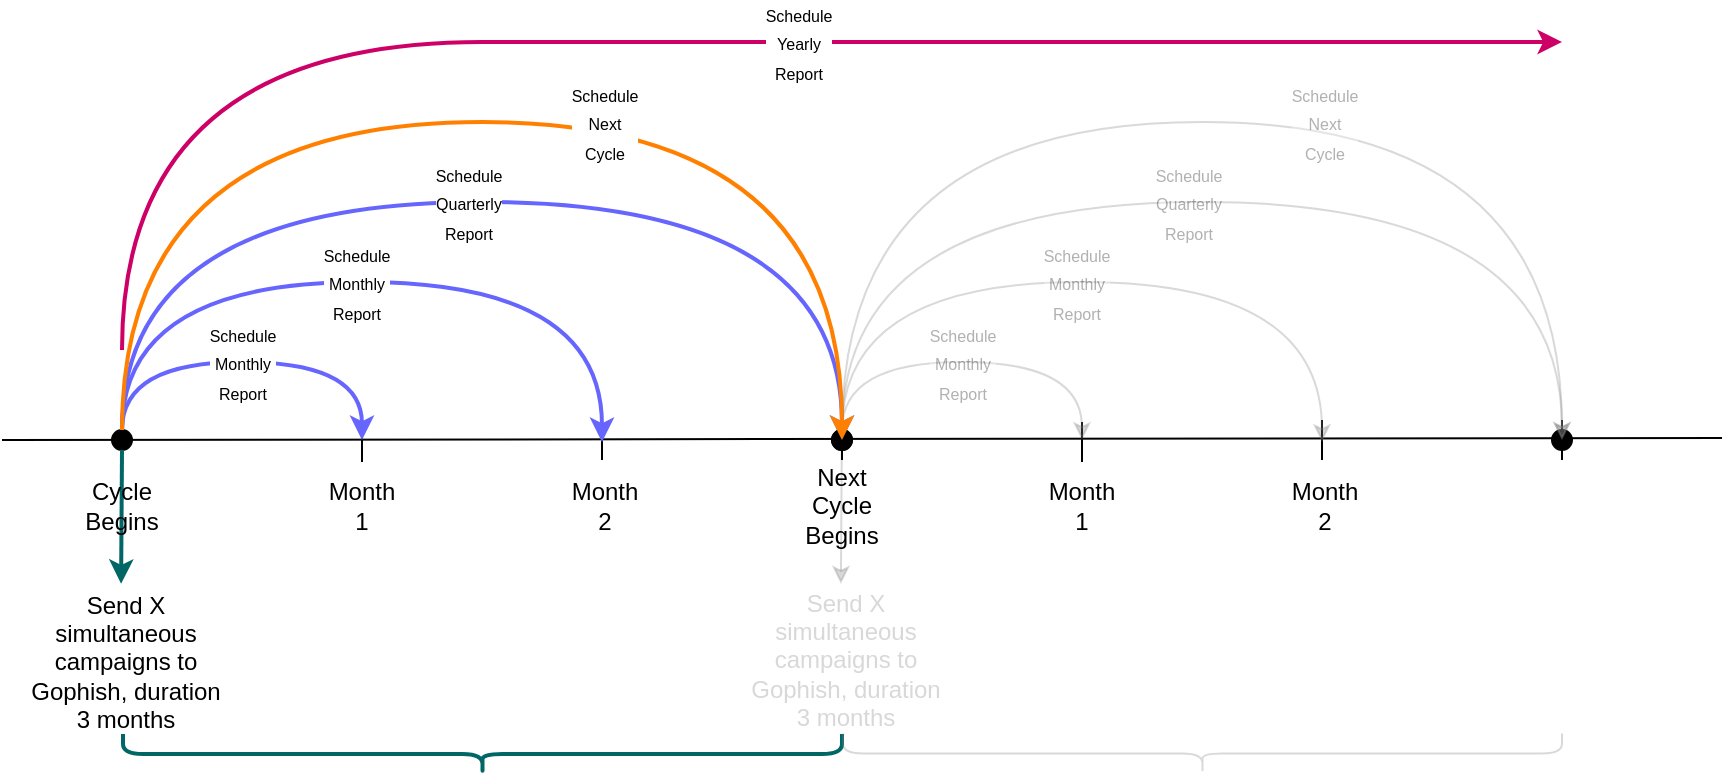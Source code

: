 <mxfile version="12.9.3" type="device"><diagram id="hYQs10yBJ8WJl8HyD1Oc" name="Page-1"><mxGraphModel dx="1042" dy="668" grid="1" gridSize="10" guides="1" tooltips="1" connect="1" arrows="1" fold="1" page="1" pageScale="1" pageWidth="1100" pageHeight="850" math="0" shadow="0"><root><mxCell id="0"/><mxCell id="1" parent="0"/><mxCell id="PnYl7JPADPQ7qTYcv_9s-47" value="" style="endArrow=classic;html=1;exitX=0.5;exitY=0;exitDx=0;exitDy=0;edgeStyle=orthogonalEdgeStyle;strokeColor=#CC0066;strokeWidth=2;curved=1;" parent="1" edge="1"><mxGeometry width="50" height="50" relative="1" as="geometry"><mxPoint x="80" y="394.0" as="sourcePoint"/><mxPoint x="800" y="240" as="targetPoint"/><Array as="points"><mxPoint x="80" y="240"/><mxPoint x="440" y="240"/></Array></mxGeometry></mxCell><mxCell id="PnYl7JPADPQ7qTYcv_9s-48" value="&lt;font style=&quot;font-size: 8px&quot;&gt;Schedule&lt;br&gt;Yearly &lt;br&gt;Report&lt;br&gt;&lt;/font&gt;" style="text;html=1;align=center;verticalAlign=middle;resizable=0;points=[];labelBackgroundColor=#ffffff;" parent="PnYl7JPADPQ7qTYcv_9s-47" vertex="1" connectable="0"><mxGeometry x="-0.033" relative="1" as="geometry"><mxPoint x="68.83" as="offset"/></mxGeometry></mxCell><mxCell id="PnYl7JPADPQ7qTYcv_9s-46" value="" style="endArrow=classic;html=1;strokeColor=#808080;exitX=0.5;exitY=1;exitDx=0;exitDy=0;entryX=0.475;entryY=0.125;entryDx=0;entryDy=0;entryPerimeter=0;strokeWidth=1;opacity=30;" parent="1" edge="1"><mxGeometry width="50" height="50" relative="1" as="geometry"><mxPoint x="439.89" y="444" as="sourcePoint"/><mxPoint x="439.44" y="510.875" as="targetPoint"/></mxGeometry></mxCell><mxCell id="PnYl7JPADPQ7qTYcv_9s-1" value="" style="endArrow=none;html=1;" parent="1" edge="1"><mxGeometry width="50" height="50" relative="1" as="geometry"><mxPoint x="20" y="439" as="sourcePoint"/><mxPoint x="880" y="438" as="targetPoint"/></mxGeometry></mxCell><mxCell id="PnYl7JPADPQ7qTYcv_9s-2" value="" style="ellipse;whiteSpace=wrap;html=1;aspect=fixed;fillColor=#000000;" parent="1" vertex="1"><mxGeometry x="75" y="434" width="10" height="10" as="geometry"/></mxCell><mxCell id="PnYl7JPADPQ7qTYcv_9s-4" value="" style="ellipse;whiteSpace=wrap;html=1;aspect=fixed;fillColor=#000000;" parent="1" vertex="1"><mxGeometry x="435" y="434" width="10" height="10" as="geometry"/></mxCell><mxCell id="PnYl7JPADPQ7qTYcv_9s-5" value="" style="endArrow=none;html=1;" parent="1" edge="1"><mxGeometry width="50" height="50" relative="1" as="geometry"><mxPoint x="200" y="450" as="sourcePoint"/><mxPoint x="200" y="430" as="targetPoint"/></mxGeometry></mxCell><mxCell id="PnYl7JPADPQ7qTYcv_9s-6" value="" style="endArrow=none;html=1;" parent="1" edge="1"><mxGeometry width="50" height="50" relative="1" as="geometry"><mxPoint x="320" y="449" as="sourcePoint"/><mxPoint x="320" y="429" as="targetPoint"/></mxGeometry></mxCell><mxCell id="PnYl7JPADPQ7qTYcv_9s-7" value="" style="endArrow=none;html=1;" parent="1" edge="1"><mxGeometry width="50" height="50" relative="1" as="geometry"><mxPoint x="440" y="449.0" as="sourcePoint"/><mxPoint x="440" y="429.0" as="targetPoint"/></mxGeometry></mxCell><mxCell id="PnYl7JPADPQ7qTYcv_9s-8" value="" style="endArrow=classic;html=1;exitX=0.5;exitY=0;exitDx=0;exitDy=0;edgeStyle=orthogonalEdgeStyle;strokeColor=#6666FF;strokeWidth=2;curved=1;" parent="1" source="PnYl7JPADPQ7qTYcv_9s-2" edge="1"><mxGeometry width="50" height="50" relative="1" as="geometry"><mxPoint x="90" y="600" as="sourcePoint"/><mxPoint x="200" y="439" as="targetPoint"/><Array as="points"><mxPoint x="80" y="400"/><mxPoint x="200" y="400"/></Array></mxGeometry></mxCell><mxCell id="PnYl7JPADPQ7qTYcv_9s-9" value="&lt;font style=&quot;font-size: 8px&quot;&gt;Schedule&lt;br&gt;Monthly&lt;br&gt;Report&lt;/font&gt;" style="text;html=1;align=center;verticalAlign=middle;resizable=0;points=[];labelBackgroundColor=#ffffff;" parent="PnYl7JPADPQ7qTYcv_9s-8" vertex="1" connectable="0"><mxGeometry x="-0.033" relative="1" as="geometry"><mxPoint as="offset"/></mxGeometry></mxCell><mxCell id="PnYl7JPADPQ7qTYcv_9s-10" value="" style="endArrow=classic;html=1;exitX=0.5;exitY=0;exitDx=0;exitDy=0;edgeStyle=orthogonalEdgeStyle;strokeColor=#6666FF;strokeWidth=2;curved=1;" parent="1" source="PnYl7JPADPQ7qTYcv_9s-2" edge="1"><mxGeometry width="50" height="50" relative="1" as="geometry"><mxPoint x="90" y="444" as="sourcePoint"/><mxPoint x="320" y="440" as="targetPoint"/><Array as="points"><mxPoint x="80" y="360"/><mxPoint x="320" y="360"/></Array></mxGeometry></mxCell><mxCell id="PnYl7JPADPQ7qTYcv_9s-11" value="&lt;font style=&quot;font-size: 8px&quot;&gt;Schedule&lt;br&gt;Monthly&lt;br&gt;Report&lt;/font&gt;" style="text;html=1;align=center;verticalAlign=middle;resizable=0;points=[];labelBackgroundColor=#ffffff;" parent="PnYl7JPADPQ7qTYcv_9s-10" vertex="1" connectable="0"><mxGeometry x="-0.033" relative="1" as="geometry"><mxPoint as="offset"/></mxGeometry></mxCell><mxCell id="PnYl7JPADPQ7qTYcv_9s-14" value="" style="endArrow=classic;html=1;exitX=0.5;exitY=0;exitDx=0;exitDy=0;edgeStyle=orthogonalEdgeStyle;strokeColor=#6666FF;strokeWidth=2;curved=1;" parent="1" source="PnYl7JPADPQ7qTYcv_9s-2" edge="1"><mxGeometry width="50" height="50" relative="1" as="geometry"><mxPoint x="90" y="444" as="sourcePoint"/><mxPoint x="440" y="439" as="targetPoint"/><Array as="points"><mxPoint x="80" y="320"/><mxPoint x="440" y="320"/></Array></mxGeometry></mxCell><mxCell id="PnYl7JPADPQ7qTYcv_9s-15" value="&lt;font style=&quot;font-size: 8px&quot;&gt;Schedule&lt;br&gt;Quarterly&lt;br&gt;Report&lt;/font&gt;" style="text;html=1;align=center;verticalAlign=middle;resizable=0;points=[];labelBackgroundColor=#ffffff;" parent="PnYl7JPADPQ7qTYcv_9s-14" vertex="1" connectable="0"><mxGeometry x="-0.033" relative="1" as="geometry"><mxPoint as="offset"/></mxGeometry></mxCell><mxCell id="PnYl7JPADPQ7qTYcv_9s-16" value="Month 1" style="text;html=1;strokeColor=none;fillColor=none;align=center;verticalAlign=middle;whiteSpace=wrap;rounded=0;" parent="1" vertex="1"><mxGeometry x="180" y="462" width="40" height="20" as="geometry"/></mxCell><mxCell id="PnYl7JPADPQ7qTYcv_9s-17" value="Month&lt;br&gt;2" style="text;html=1;align=center;verticalAlign=middle;resizable=0;points=[];autosize=1;" parent="1" vertex="1"><mxGeometry x="296" y="457" width="50" height="30" as="geometry"/></mxCell><mxCell id="PnYl7JPADPQ7qTYcv_9s-21" value="" style="ellipse;whiteSpace=wrap;html=1;aspect=fixed;fillColor=#000000;" parent="1" vertex="1"><mxGeometry x="435" y="434" width="10" height="10" as="geometry"/></mxCell><mxCell id="PnYl7JPADPQ7qTYcv_9s-22" value="Next&lt;br&gt;Cycle&lt;br&gt;Begins" style="text;html=1;strokeColor=none;fillColor=none;align=center;verticalAlign=middle;whiteSpace=wrap;rounded=0;" parent="1" vertex="1"><mxGeometry x="398" y="454" width="84" height="36" as="geometry"/></mxCell><mxCell id="PnYl7JPADPQ7qTYcv_9s-23" value="" style="ellipse;whiteSpace=wrap;html=1;aspect=fixed;fillColor=#000000;" parent="1" vertex="1"><mxGeometry x="795" y="434" width="10" height="10" as="geometry"/></mxCell><mxCell id="PnYl7JPADPQ7qTYcv_9s-24" value="" style="endArrow=none;html=1;" parent="1" edge="1"><mxGeometry width="50" height="50" relative="1" as="geometry"><mxPoint x="560" y="450" as="sourcePoint"/><mxPoint x="560" y="430" as="targetPoint"/></mxGeometry></mxCell><mxCell id="PnYl7JPADPQ7qTYcv_9s-25" value="" style="endArrow=none;html=1;" parent="1" edge="1"><mxGeometry width="50" height="50" relative="1" as="geometry"><mxPoint x="680" y="449" as="sourcePoint"/><mxPoint x="680" y="429" as="targetPoint"/></mxGeometry></mxCell><mxCell id="PnYl7JPADPQ7qTYcv_9s-26" value="" style="endArrow=none;html=1;" parent="1" edge="1"><mxGeometry width="50" height="50" relative="1" as="geometry"><mxPoint x="800" y="449.0" as="sourcePoint"/><mxPoint x="800" y="429.0" as="targetPoint"/></mxGeometry></mxCell><mxCell id="PnYl7JPADPQ7qTYcv_9s-27" value="" style="endArrow=classic;html=1;exitX=0.5;exitY=0;exitDx=0;exitDy=0;edgeStyle=orthogonalEdgeStyle;strokeColor=#808080;opacity=30;curved=1;" parent="1" source="PnYl7JPADPQ7qTYcv_9s-21" edge="1"><mxGeometry width="50" height="50" relative="1" as="geometry"><mxPoint x="450" y="600" as="sourcePoint"/><mxPoint x="560" y="439" as="targetPoint"/><Array as="points"><mxPoint x="440" y="400"/><mxPoint x="560" y="400"/></Array></mxGeometry></mxCell><mxCell id="PnYl7JPADPQ7qTYcv_9s-28" value="&lt;font style=&quot;font-size: 8px&quot;&gt;Schedule&lt;br&gt;Monthly&lt;br&gt;Report&lt;/font&gt;" style="text;html=1;align=center;verticalAlign=middle;resizable=0;points=[];labelBackgroundColor=#ffffff;textOpacity=30;" parent="PnYl7JPADPQ7qTYcv_9s-27" vertex="1" connectable="0"><mxGeometry x="-0.033" relative="1" as="geometry"><mxPoint as="offset"/></mxGeometry></mxCell><mxCell id="PnYl7JPADPQ7qTYcv_9s-29" value="" style="endArrow=classic;html=1;exitX=0.5;exitY=0;exitDx=0;exitDy=0;edgeStyle=orthogonalEdgeStyle;strokeColor=#808080;opacity=30;curved=1;" parent="1" source="PnYl7JPADPQ7qTYcv_9s-21" edge="1"><mxGeometry width="50" height="50" relative="1" as="geometry"><mxPoint x="450" y="444" as="sourcePoint"/><mxPoint x="680" y="440" as="targetPoint"/><Array as="points"><mxPoint x="440" y="360"/><mxPoint x="680" y="360"/></Array></mxGeometry></mxCell><mxCell id="PnYl7JPADPQ7qTYcv_9s-30" value="&lt;font style=&quot;font-size: 8px&quot;&gt;Schedule&lt;br&gt;Monthly&lt;br&gt;Report&lt;/font&gt;" style="text;html=1;align=center;verticalAlign=middle;resizable=0;points=[];labelBackgroundColor=#ffffff;textOpacity=30;" parent="PnYl7JPADPQ7qTYcv_9s-29" vertex="1" connectable="0"><mxGeometry x="-0.033" relative="1" as="geometry"><mxPoint as="offset"/></mxGeometry></mxCell><mxCell id="PnYl7JPADPQ7qTYcv_9s-31" value="" style="endArrow=classic;html=1;exitX=0.5;exitY=0;exitDx=0;exitDy=0;edgeStyle=orthogonalEdgeStyle;strokeColor=#808080;opacity=30;curved=1;" parent="1" source="PnYl7JPADPQ7qTYcv_9s-21" edge="1"><mxGeometry width="50" height="50" relative="1" as="geometry"><mxPoint x="450" y="444" as="sourcePoint"/><mxPoint x="800" y="439" as="targetPoint"/><Array as="points"><mxPoint x="440" y="320"/><mxPoint x="800" y="320"/></Array></mxGeometry></mxCell><mxCell id="PnYl7JPADPQ7qTYcv_9s-32" value="&lt;font style=&quot;font-size: 8px&quot;&gt;Schedule&lt;br&gt;Quarterly&lt;br&gt;Report&lt;/font&gt;" style="text;html=1;align=center;verticalAlign=middle;resizable=0;points=[];labelBackgroundColor=#ffffff;textOpacity=30;" parent="PnYl7JPADPQ7qTYcv_9s-31" vertex="1" connectable="0"><mxGeometry x="-0.033" relative="1" as="geometry"><mxPoint as="offset"/></mxGeometry></mxCell><mxCell id="PnYl7JPADPQ7qTYcv_9s-33" value="" style="endArrow=classic;html=1;exitX=0.5;exitY=0;exitDx=0;exitDy=0;edgeStyle=orthogonalEdgeStyle;strokeColor=#808080;opacity=30;curved=1;" parent="1" source="PnYl7JPADPQ7qTYcv_9s-21" edge="1"><mxGeometry width="50" height="50" relative="1" as="geometry"><mxPoint x="450" y="444" as="sourcePoint"/><mxPoint x="800" y="439" as="targetPoint"/><Array as="points"><mxPoint x="440" y="280"/><mxPoint x="800" y="280"/></Array></mxGeometry></mxCell><mxCell id="PnYl7JPADPQ7qTYcv_9s-34" value="&lt;font style=&quot;font-size: 8px&quot;&gt;Schedule&lt;br&gt;Next&lt;br&gt;Cycle&lt;br&gt;&lt;/font&gt;" style="text;html=1;align=center;verticalAlign=middle;resizable=0;points=[];labelBackgroundColor=#ffffff;textOpacity=30;" parent="PnYl7JPADPQ7qTYcv_9s-33" vertex="1" connectable="0"><mxGeometry x="-0.033" relative="1" as="geometry"><mxPoint x="68.83" as="offset"/></mxGeometry></mxCell><mxCell id="PnYl7JPADPQ7qTYcv_9s-35" value="Month 1" style="text;html=1;strokeColor=none;fillColor=none;align=center;verticalAlign=middle;whiteSpace=wrap;rounded=0;" parent="1" vertex="1"><mxGeometry x="540" y="462" width="40" height="20" as="geometry"/></mxCell><mxCell id="PnYl7JPADPQ7qTYcv_9s-36" value="Month&lt;br&gt;2" style="text;html=1;align=center;verticalAlign=middle;resizable=0;points=[];autosize=1;" parent="1" vertex="1"><mxGeometry x="656" y="457" width="50" height="30" as="geometry"/></mxCell><mxCell id="PnYl7JPADPQ7qTYcv_9s-12" value="" style="endArrow=classic;html=1;exitX=0.5;exitY=0;exitDx=0;exitDy=0;edgeStyle=orthogonalEdgeStyle;strokeColor=#FF8000;strokeWidth=2;curved=1;" parent="1" source="PnYl7JPADPQ7qTYcv_9s-2" edge="1"><mxGeometry width="50" height="50" relative="1" as="geometry"><mxPoint x="90" y="444" as="sourcePoint"/><mxPoint x="440" y="439" as="targetPoint"/><Array as="points"><mxPoint x="80" y="280"/><mxPoint x="440" y="280"/></Array></mxGeometry></mxCell><mxCell id="PnYl7JPADPQ7qTYcv_9s-13" value="&lt;font style=&quot;font-size: 8px&quot;&gt;Schedule&lt;br&gt;Next&lt;br&gt;Cycle&lt;/font&gt;" style="text;html=1;align=center;verticalAlign=middle;resizable=0;points=[];labelBackgroundColor=#ffffff;" parent="PnYl7JPADPQ7qTYcv_9s-12" vertex="1" connectable="0"><mxGeometry x="-0.033" relative="1" as="geometry"><mxPoint x="68.83" as="offset"/></mxGeometry></mxCell><mxCell id="PnYl7JPADPQ7qTYcv_9s-38" value="Send X simultaneous campaigns to Gophish, duration 3 months" style="text;html=1;strokeColor=none;fillColor=none;align=center;verticalAlign=middle;whiteSpace=wrap;rounded=0;" parent="1" vertex="1"><mxGeometry x="33" y="498" width="98" height="103" as="geometry"/></mxCell><mxCell id="PnYl7JPADPQ7qTYcv_9s-41" value="" style="endArrow=classic;html=1;strokeColor=#006666;exitX=0.5;exitY=1;exitDx=0;exitDy=0;entryX=0.475;entryY=0.125;entryDx=0;entryDy=0;entryPerimeter=0;strokeWidth=2;" parent="1" source="PnYl7JPADPQ7qTYcv_9s-2" target="PnYl7JPADPQ7qTYcv_9s-38" edge="1"><mxGeometry width="50" height="50" relative="1" as="geometry"><mxPoint x="140" y="700" as="sourcePoint"/><mxPoint x="80" y="520" as="targetPoint"/></mxGeometry></mxCell><mxCell id="PnYl7JPADPQ7qTYcv_9s-3" value="Cycle&lt;br&gt;Begins" style="text;html=1;strokeColor=none;fillColor=none;align=center;verticalAlign=middle;whiteSpace=wrap;rounded=0;" parent="1" vertex="1"><mxGeometry x="38" y="454" width="84" height="36" as="geometry"/></mxCell><mxCell id="PnYl7JPADPQ7qTYcv_9s-42" value="" style="shape=curlyBracket;whiteSpace=wrap;html=1;rounded=1;fillColor=none;rotation=-90;strokeColor=#006666;strokeWidth=2;" parent="1" vertex="1"><mxGeometry x="250.25" y="416.25" width="20" height="359.5" as="geometry"/></mxCell><mxCell id="PnYl7JPADPQ7qTYcv_9s-43" value="Send X simultaneous campaigns to Gophish, duration 3 months" style="text;html=1;strokeColor=none;fillColor=none;align=center;verticalAlign=middle;whiteSpace=wrap;rounded=0;fontColor=#808080;opacity=30;textOpacity=30;" parent="1" vertex="1"><mxGeometry x="393" y="497.75" width="98" height="103" as="geometry"/></mxCell><mxCell id="PnYl7JPADPQ7qTYcv_9s-44" value="" style="shape=curlyBracket;whiteSpace=wrap;html=1;rounded=1;fillColor=none;rotation=-90;strokeColor=#808080;strokeWidth=1;opacity=30;" parent="1" vertex="1"><mxGeometry x="610.25" y="416" width="20" height="359.5" as="geometry"/></mxCell></root></mxGraphModel></diagram></mxfile>